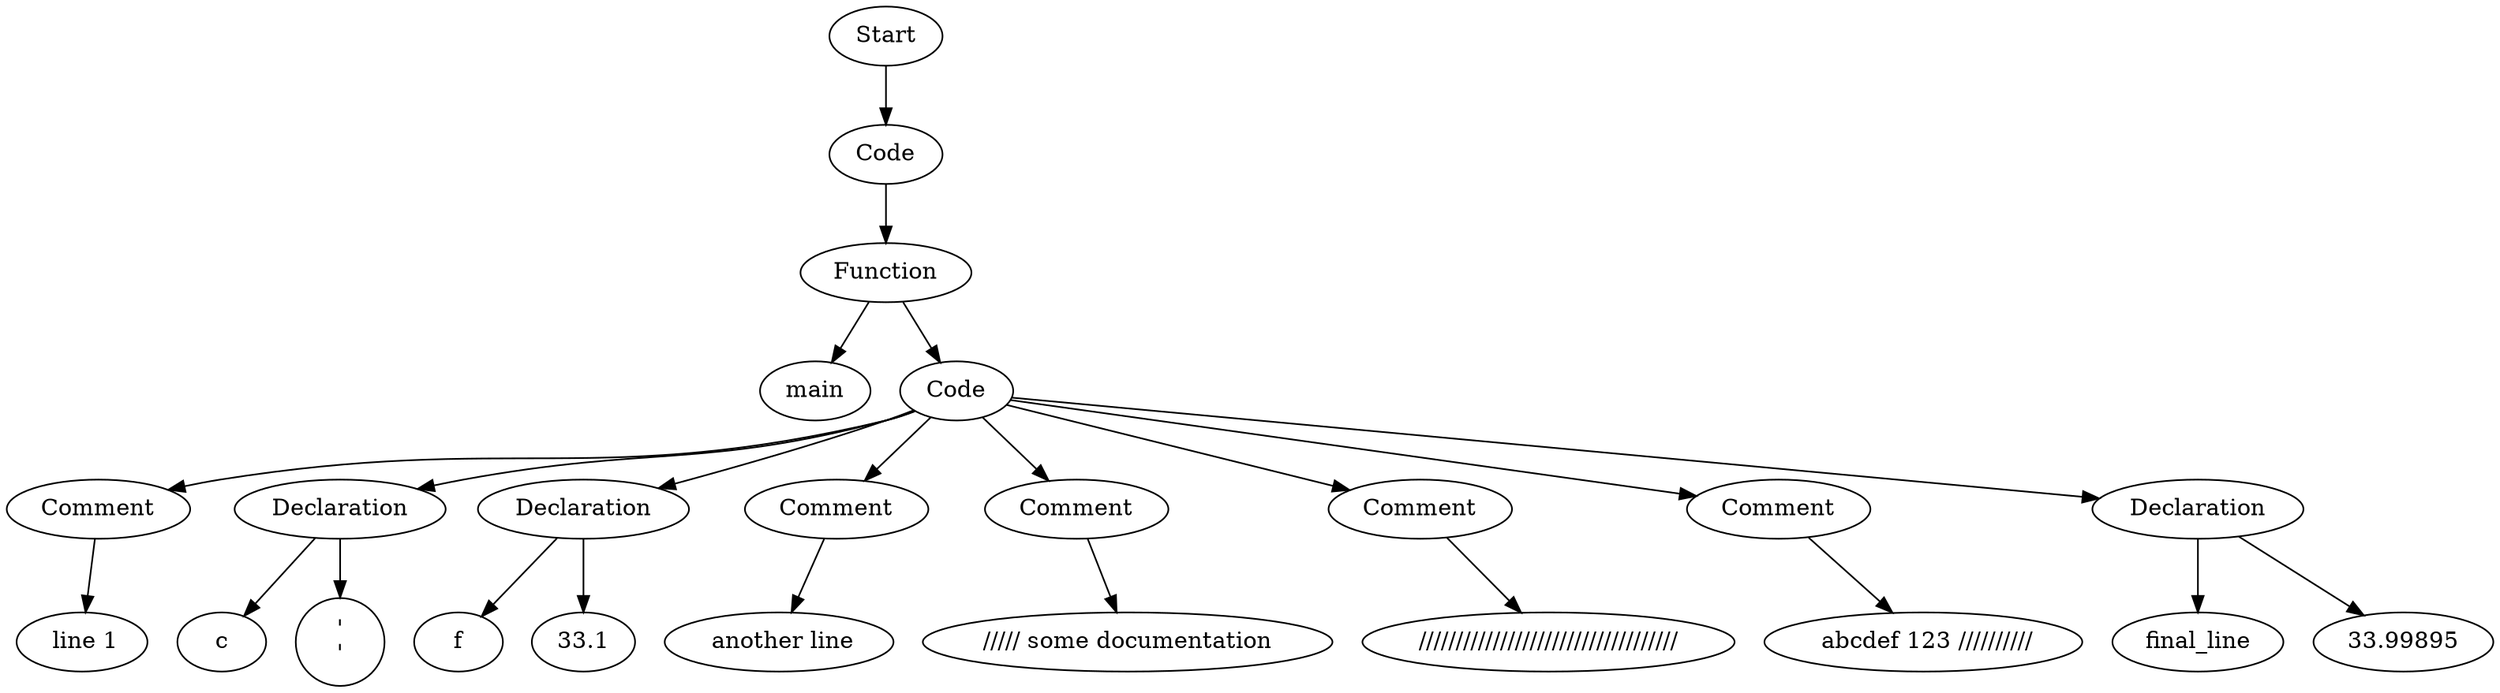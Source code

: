 digraph AST {
  "131430721844800" [label="Start"];
  "131430721844800" -> "131430721835872";
  "131430721835872" [label="Code"];
  "131430721835872" -> "131430721839088";
  "131430721839088" [label="Function"];
  "131430721839088" -> "131430721843312";
  "131430721839088" -> "131430721837024";
  "131430721843312" [label="main"];
  "131430721837024" [label="Code"];
  "131430721837024" -> "131430721838368";
  "131430721837024" -> "131430721837648";
  "131430721837024" -> "131430721831936";
  "131430721837024" -> "131430721840000";
  "131430721837024" -> "131430722019024";
  "131430721837024" -> "131430722019072";
  "131430721837024" -> "131430722018640";
  "131430721837024" -> "131430722018400";
  "131430721838368" [label="Comment"];
  "131430721838368" -> "131430722016672";
  "131430722016672" [label=" line 1"];
  "131430721837648" [label="Declaration"];
  "131430721837648" -> "131430721840768";
  "131430721837648" -> "131430721840096";
  "131430721840768" [label="c"];
  "131430721840096" [label="'\n'"];
  "131430721831936" [label="Declaration"];
  "131430721831936" -> "131430721839472";
  "131430721831936" -> "131430722019264";
  "131430721839472" [label="f"];
  "131430722019264" [label="33.1"];
  "131430721840000" [label="Comment"];
  "131430721840000" -> "131430722016480";
  "131430722016480" [label=" another line"];
  "131430722019024" [label="Comment"];
  "131430722019024" -> "131430722016624";
  "131430722016624" [label="///// some documentation"];
  "131430722019072" [label="Comment"];
  "131430722019072" -> "131430722016288";
  "131430722016288" [label="///////////////////////////////////"];
  "131430722018640" [label="Comment"];
  "131430722018640" -> "131430722016384";
  "131430722016384" [label=" abcdef 123 //////////"];
  "131430722018400" [label="Declaration"];
  "131430722018400" -> "131430722017632";
  "131430722018400" -> "131430722016720";
  "131430722017632" [label="final_line"];
  "131430722016720" [label="33.99895"];
}
